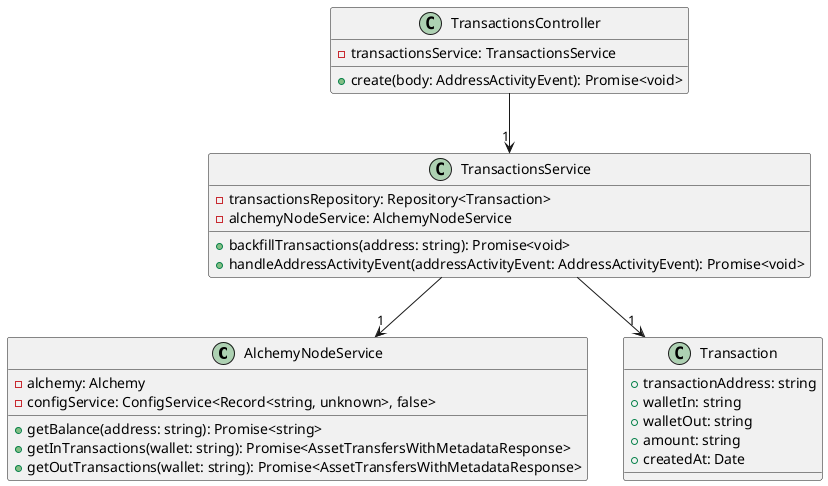 @startuml
class AlchemyNodeService {
    -alchemy: Alchemy
    -configService: ConfigService<Record<string, unknown>, false>
    +getBalance(address: string): Promise<string>
    +getInTransactions(wallet: string): Promise<AssetTransfersWithMetadataResponse>
    +getOutTransactions(wallet: string): Promise<AssetTransfersWithMetadataResponse>
}
class Transaction {
    +transactionAddress: string
    +walletIn: string
    +walletOut: string
    +amount: string
    +createdAt: Date
}
class TransactionsService {
    -transactionsRepository: Repository<Transaction>
    -alchemyNodeService: AlchemyNodeService
    +backfillTransactions(address: string): Promise<void>
    +handleAddressActivityEvent(addressActivityEvent: AddressActivityEvent): Promise<void>
}
class TransactionsController {
    -transactionsService: TransactionsService
    +create(body: AddressActivityEvent): Promise<void>
}
TransactionsService --> "1" Transaction
TransactionsService --> "1" AlchemyNodeService
TransactionsController --> "1" TransactionsService
@enduml